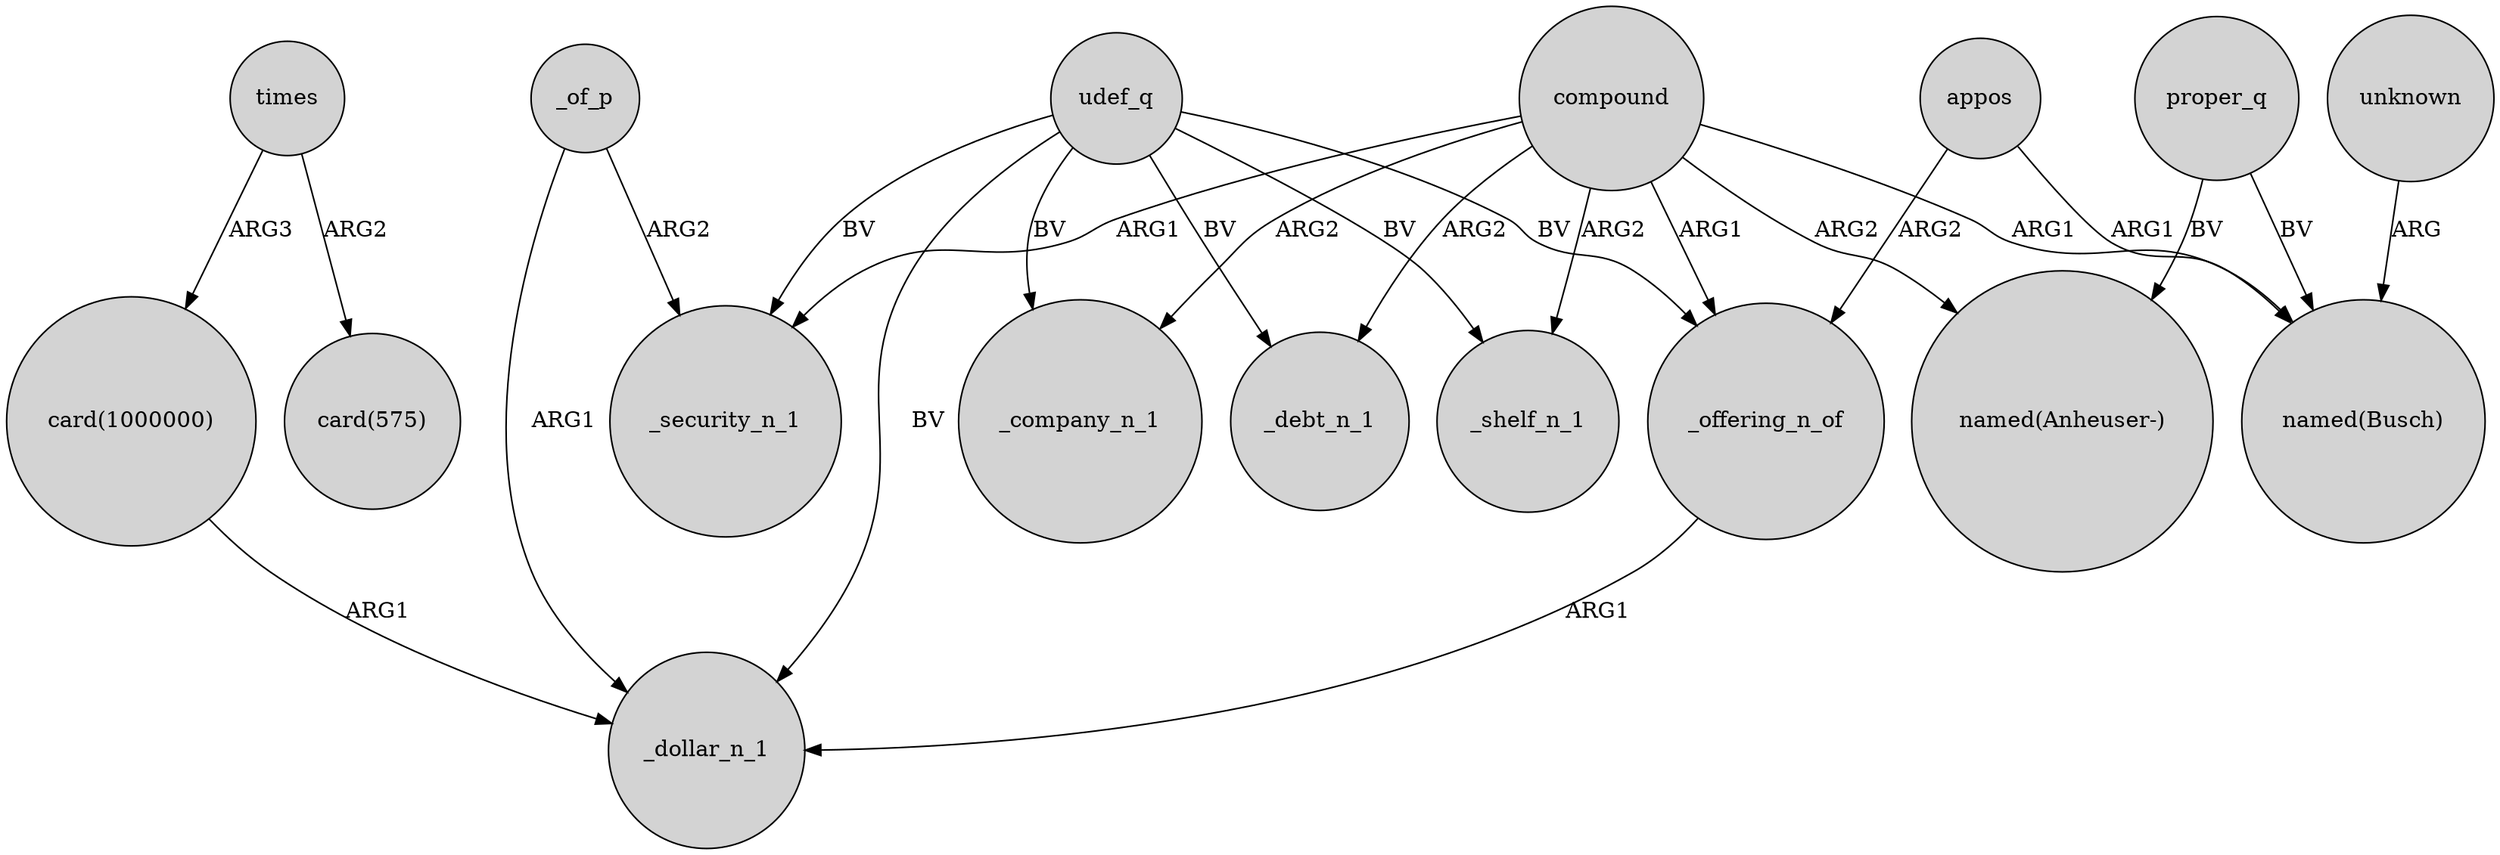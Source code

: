 digraph {
	node [shape=circle style=filled]
	"card(1000000)" -> _dollar_n_1 [label=ARG1]
	compound -> _shelf_n_1 [label=ARG2]
	udef_q -> _debt_n_1 [label=BV]
	times -> "card(575)" [label=ARG2]
	_of_p -> _dollar_n_1 [label=ARG1]
	compound -> _company_n_1 [label=ARG2]
	udef_q -> _shelf_n_1 [label=BV]
	compound -> _debt_n_1 [label=ARG2]
	compound -> "named(Busch)" [label=ARG1]
	compound -> _security_n_1 [label=ARG1]
	_of_p -> _security_n_1 [label=ARG2]
	appos -> "named(Busch)" [label=ARG1]
	udef_q -> _offering_n_of [label=BV]
	times -> "card(1000000)" [label=ARG3]
	unknown -> "named(Busch)" [label=ARG]
	_offering_n_of -> _dollar_n_1 [label=ARG1]
	proper_q -> "named(Anheuser-)" [label=BV]
	appos -> _offering_n_of [label=ARG2]
	compound -> "named(Anheuser-)" [label=ARG2]
	proper_q -> "named(Busch)" [label=BV]
	udef_q -> _company_n_1 [label=BV]
	compound -> _offering_n_of [label=ARG1]
	udef_q -> _dollar_n_1 [label=BV]
	udef_q -> _security_n_1 [label=BV]
}
